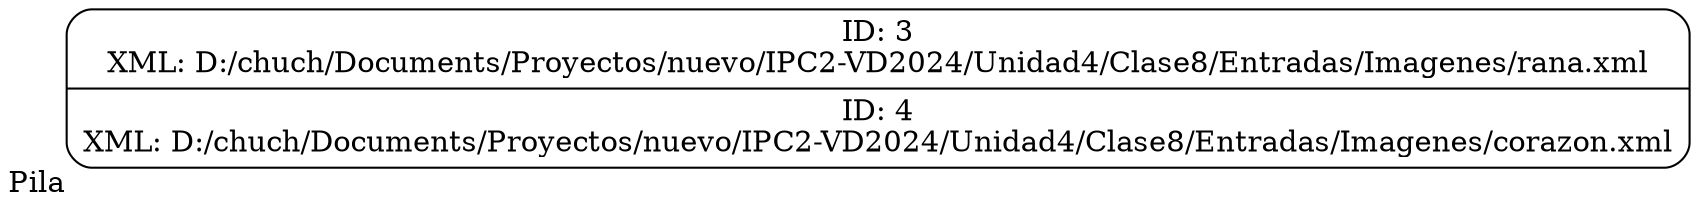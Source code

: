 digraph G {
    rankdir=LR;
    node[shape=Mrecord];
    Pila[xlabel="Pila" label="ID: 3\nXML: D:/chuch/Documents/Proyectos/nuevo/IPC2-VD2024/Unidad4/Clase8/Entradas/Imagenes/rana.xml|ID: 4\nXML: D:/chuch/Documents/Proyectos/nuevo/IPC2-VD2024/Unidad4/Clase8/Entradas/Imagenes/corazon.xml"];
}